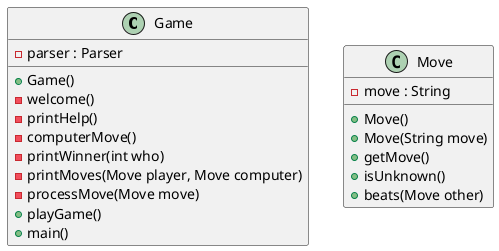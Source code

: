 @startuml
'https://plantuml.com/class-diagram

class Game {
-parser : Parser
+Game()
-welcome()
-printHelp()
-computerMove()
-printWinner(int who)
-printMoves(Move player, Move computer)
-processMove(Move move)
+playGame()
+main()
}

class Move {
-move : String
+Move()
+Move(String move)
+getMove()
+isUnknown()
+beats(Move other)
}

@enduml